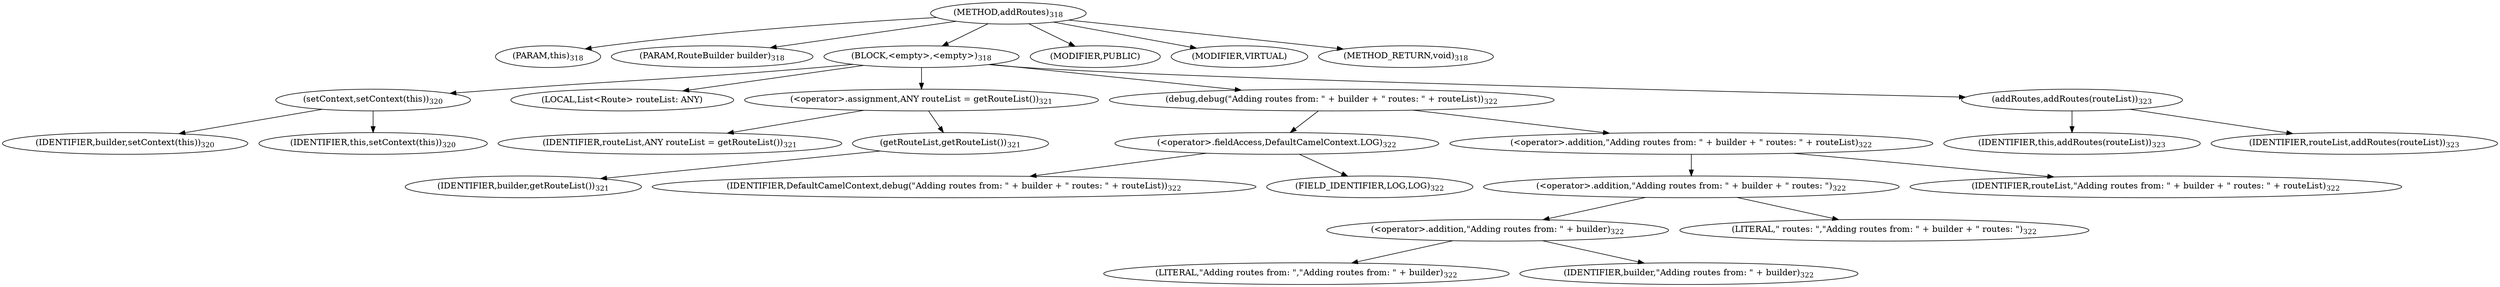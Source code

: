 digraph "addRoutes" {  
"874" [label = <(METHOD,addRoutes)<SUB>318</SUB>> ]
"42" [label = <(PARAM,this)<SUB>318</SUB>> ]
"875" [label = <(PARAM,RouteBuilder builder)<SUB>318</SUB>> ]
"876" [label = <(BLOCK,&lt;empty&gt;,&lt;empty&gt;)<SUB>318</SUB>> ]
"877" [label = <(setContext,setContext(this))<SUB>320</SUB>> ]
"878" [label = <(IDENTIFIER,builder,setContext(this))<SUB>320</SUB>> ]
"41" [label = <(IDENTIFIER,this,setContext(this))<SUB>320</SUB>> ]
"879" [label = <(LOCAL,List&lt;Route&gt; routeList: ANY)> ]
"880" [label = <(&lt;operator&gt;.assignment,ANY routeList = getRouteList())<SUB>321</SUB>> ]
"881" [label = <(IDENTIFIER,routeList,ANY routeList = getRouteList())<SUB>321</SUB>> ]
"882" [label = <(getRouteList,getRouteList())<SUB>321</SUB>> ]
"883" [label = <(IDENTIFIER,builder,getRouteList())<SUB>321</SUB>> ]
"884" [label = <(debug,debug(&quot;Adding routes from: &quot; + builder + &quot; routes: &quot; + routeList))<SUB>322</SUB>> ]
"885" [label = <(&lt;operator&gt;.fieldAccess,DefaultCamelContext.LOG)<SUB>322</SUB>> ]
"886" [label = <(IDENTIFIER,DefaultCamelContext,debug(&quot;Adding routes from: &quot; + builder + &quot; routes: &quot; + routeList))<SUB>322</SUB>> ]
"887" [label = <(FIELD_IDENTIFIER,LOG,LOG)<SUB>322</SUB>> ]
"888" [label = <(&lt;operator&gt;.addition,&quot;Adding routes from: &quot; + builder + &quot; routes: &quot; + routeList)<SUB>322</SUB>> ]
"889" [label = <(&lt;operator&gt;.addition,&quot;Adding routes from: &quot; + builder + &quot; routes: &quot;)<SUB>322</SUB>> ]
"890" [label = <(&lt;operator&gt;.addition,&quot;Adding routes from: &quot; + builder)<SUB>322</SUB>> ]
"891" [label = <(LITERAL,&quot;Adding routes from: &quot;,&quot;Adding routes from: &quot; + builder)<SUB>322</SUB>> ]
"892" [label = <(IDENTIFIER,builder,&quot;Adding routes from: &quot; + builder)<SUB>322</SUB>> ]
"893" [label = <(LITERAL,&quot; routes: &quot;,&quot;Adding routes from: &quot; + builder + &quot; routes: &quot;)<SUB>322</SUB>> ]
"894" [label = <(IDENTIFIER,routeList,&quot;Adding routes from: &quot; + builder + &quot; routes: &quot; + routeList)<SUB>322</SUB>> ]
"895" [label = <(addRoutes,addRoutes(routeList))<SUB>323</SUB>> ]
"43" [label = <(IDENTIFIER,this,addRoutes(routeList))<SUB>323</SUB>> ]
"896" [label = <(IDENTIFIER,routeList,addRoutes(routeList))<SUB>323</SUB>> ]
"897" [label = <(MODIFIER,PUBLIC)> ]
"898" [label = <(MODIFIER,VIRTUAL)> ]
"899" [label = <(METHOD_RETURN,void)<SUB>318</SUB>> ]
  "874" -> "42" 
  "874" -> "875" 
  "874" -> "876" 
  "874" -> "897" 
  "874" -> "898" 
  "874" -> "899" 
  "876" -> "877" 
  "876" -> "879" 
  "876" -> "880" 
  "876" -> "884" 
  "876" -> "895" 
  "877" -> "878" 
  "877" -> "41" 
  "880" -> "881" 
  "880" -> "882" 
  "882" -> "883" 
  "884" -> "885" 
  "884" -> "888" 
  "885" -> "886" 
  "885" -> "887" 
  "888" -> "889" 
  "888" -> "894" 
  "889" -> "890" 
  "889" -> "893" 
  "890" -> "891" 
  "890" -> "892" 
  "895" -> "43" 
  "895" -> "896" 
}
